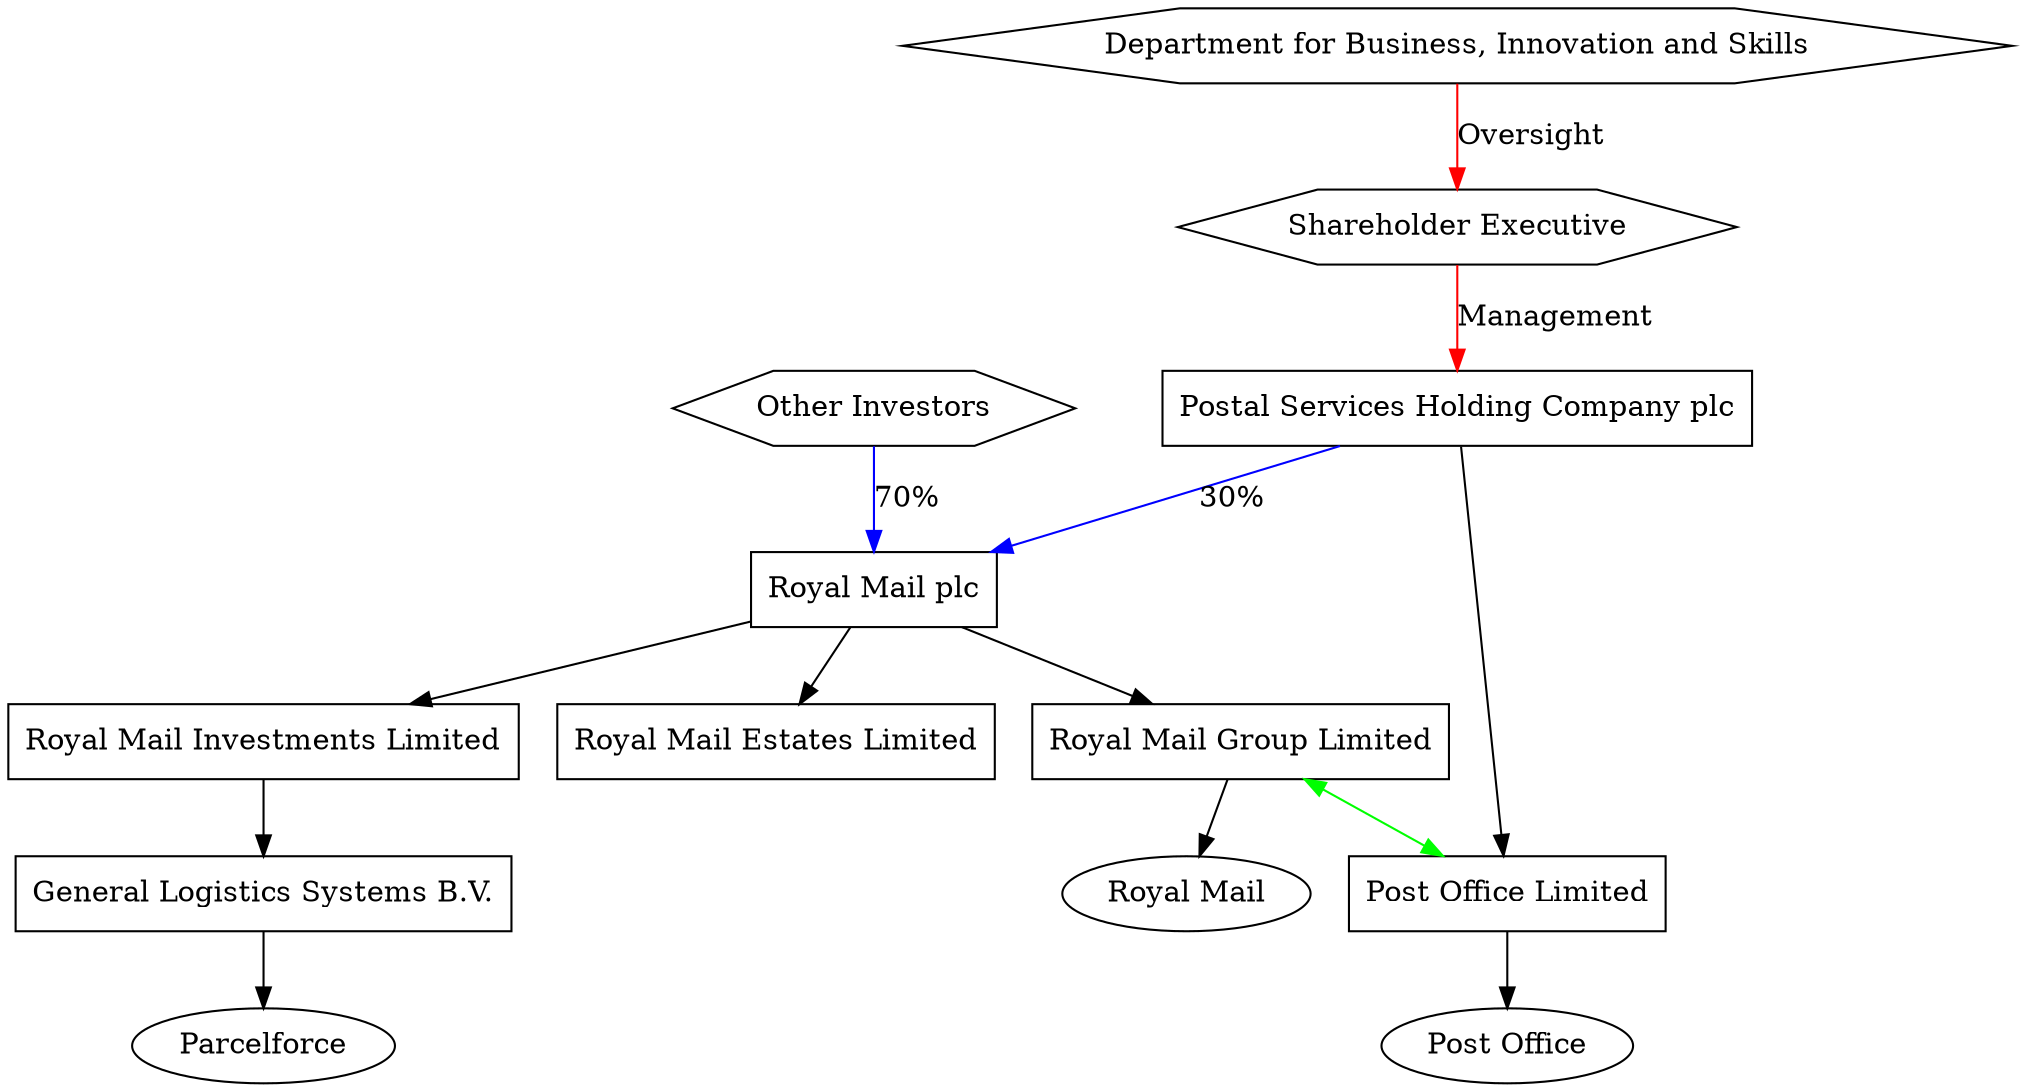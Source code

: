 /*

Line colours:
Black: Full ownership
Blue: Partial ownership
Green: Commercial relationship
Red: Government relationship

*/

digraph royal_mail_ownership
{
  rm_plc [label="Royal Mail plc", shape=box];
  rm_group [label="Royal Mail Group Limited", shape=box];

  rm_investments [label="Royal Mail Investments Limited", shape=box];
  general_logistics [label="General Logistics Systems B.V.", shape=box];
  parcelforce [label="Parcelforce", shape=ellipse];

  rm_brand [label="Royal Mail", shape=ellipse];

  rm_estates [label="Royal Mail Estates Limited", shape=box];

  postal_services_holding [label="Postal Services Holding Company plc", shape=box];

  other_investors [label="Other Investors", shape=hexagon];

  post_office_ltd [label="Post Office Limited", shape=box];
  post_office [label="Post Office", shape=ellipse];

  dept_bis [label="Department for Business, Innovation and Skills", shape=hexagon];
  shareholder_executive [label="Shareholder Executive", shape=hexagon];

  rm_plc -> rm_group;
  rm_plc -> rm_investments;
  rm_plc -> rm_estates;

  rm_group -> rm_brand;

  rm_investments -> general_logistics;
  general_logistics -> parcelforce;

  postal_services_holding -> post_office_ltd;
  post_office_ltd -> post_office;

  postal_services_holding -> rm_plc [color=blue, label="30%"];
  other_investors -> rm_plc [color=blue, label="70%"];

  dept_bis -> shareholder_executive [color=red, label="Oversight"];
  shareholder_executive -> postal_services_holding [color=red, label="Management"];

  rm_group -> post_office_ltd [color=green, dir="both"];
}
